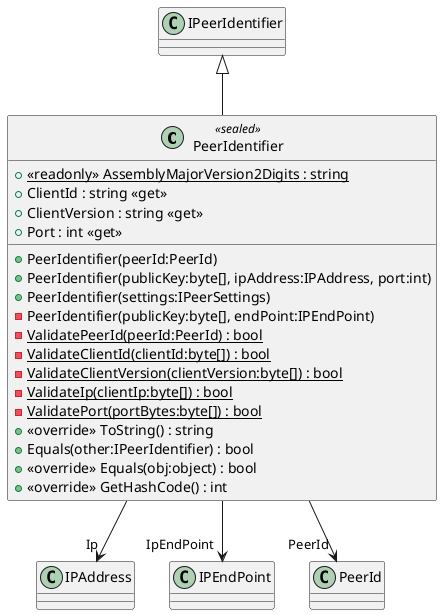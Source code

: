 @startuml
class PeerIdentifier <<sealed>> {
    + {static} <<readonly>> AssemblyMajorVersion2Digits : string
    + ClientId : string <<get>>
    + ClientVersion : string <<get>>
    + Port : int <<get>>
    + PeerIdentifier(peerId:PeerId)
    + PeerIdentifier(publicKey:byte[], ipAddress:IPAddress, port:int)
    + PeerIdentifier(settings:IPeerSettings)
    - PeerIdentifier(publicKey:byte[], endPoint:IPEndPoint)
    - {static} ValidatePeerId(peerId:PeerId) : bool
    - {static} ValidateClientId(clientId:byte[]) : bool
    - {static} ValidateClientVersion(clientVersion:byte[]) : bool
    - {static} ValidateIp(clientIp:byte[]) : bool
    - {static} ValidatePort(portBytes:byte[]) : bool
    + <<override>> ToString() : string
    + Equals(other:IPeerIdentifier) : bool
    + <<override>> Equals(obj:object) : bool
    + <<override>> GetHashCode() : int
}
IPeerIdentifier <|-- PeerIdentifier
PeerIdentifier --> "Ip" IPAddress
PeerIdentifier --> "IpEndPoint" IPEndPoint
PeerIdentifier --> "PeerId" PeerId
@enduml
